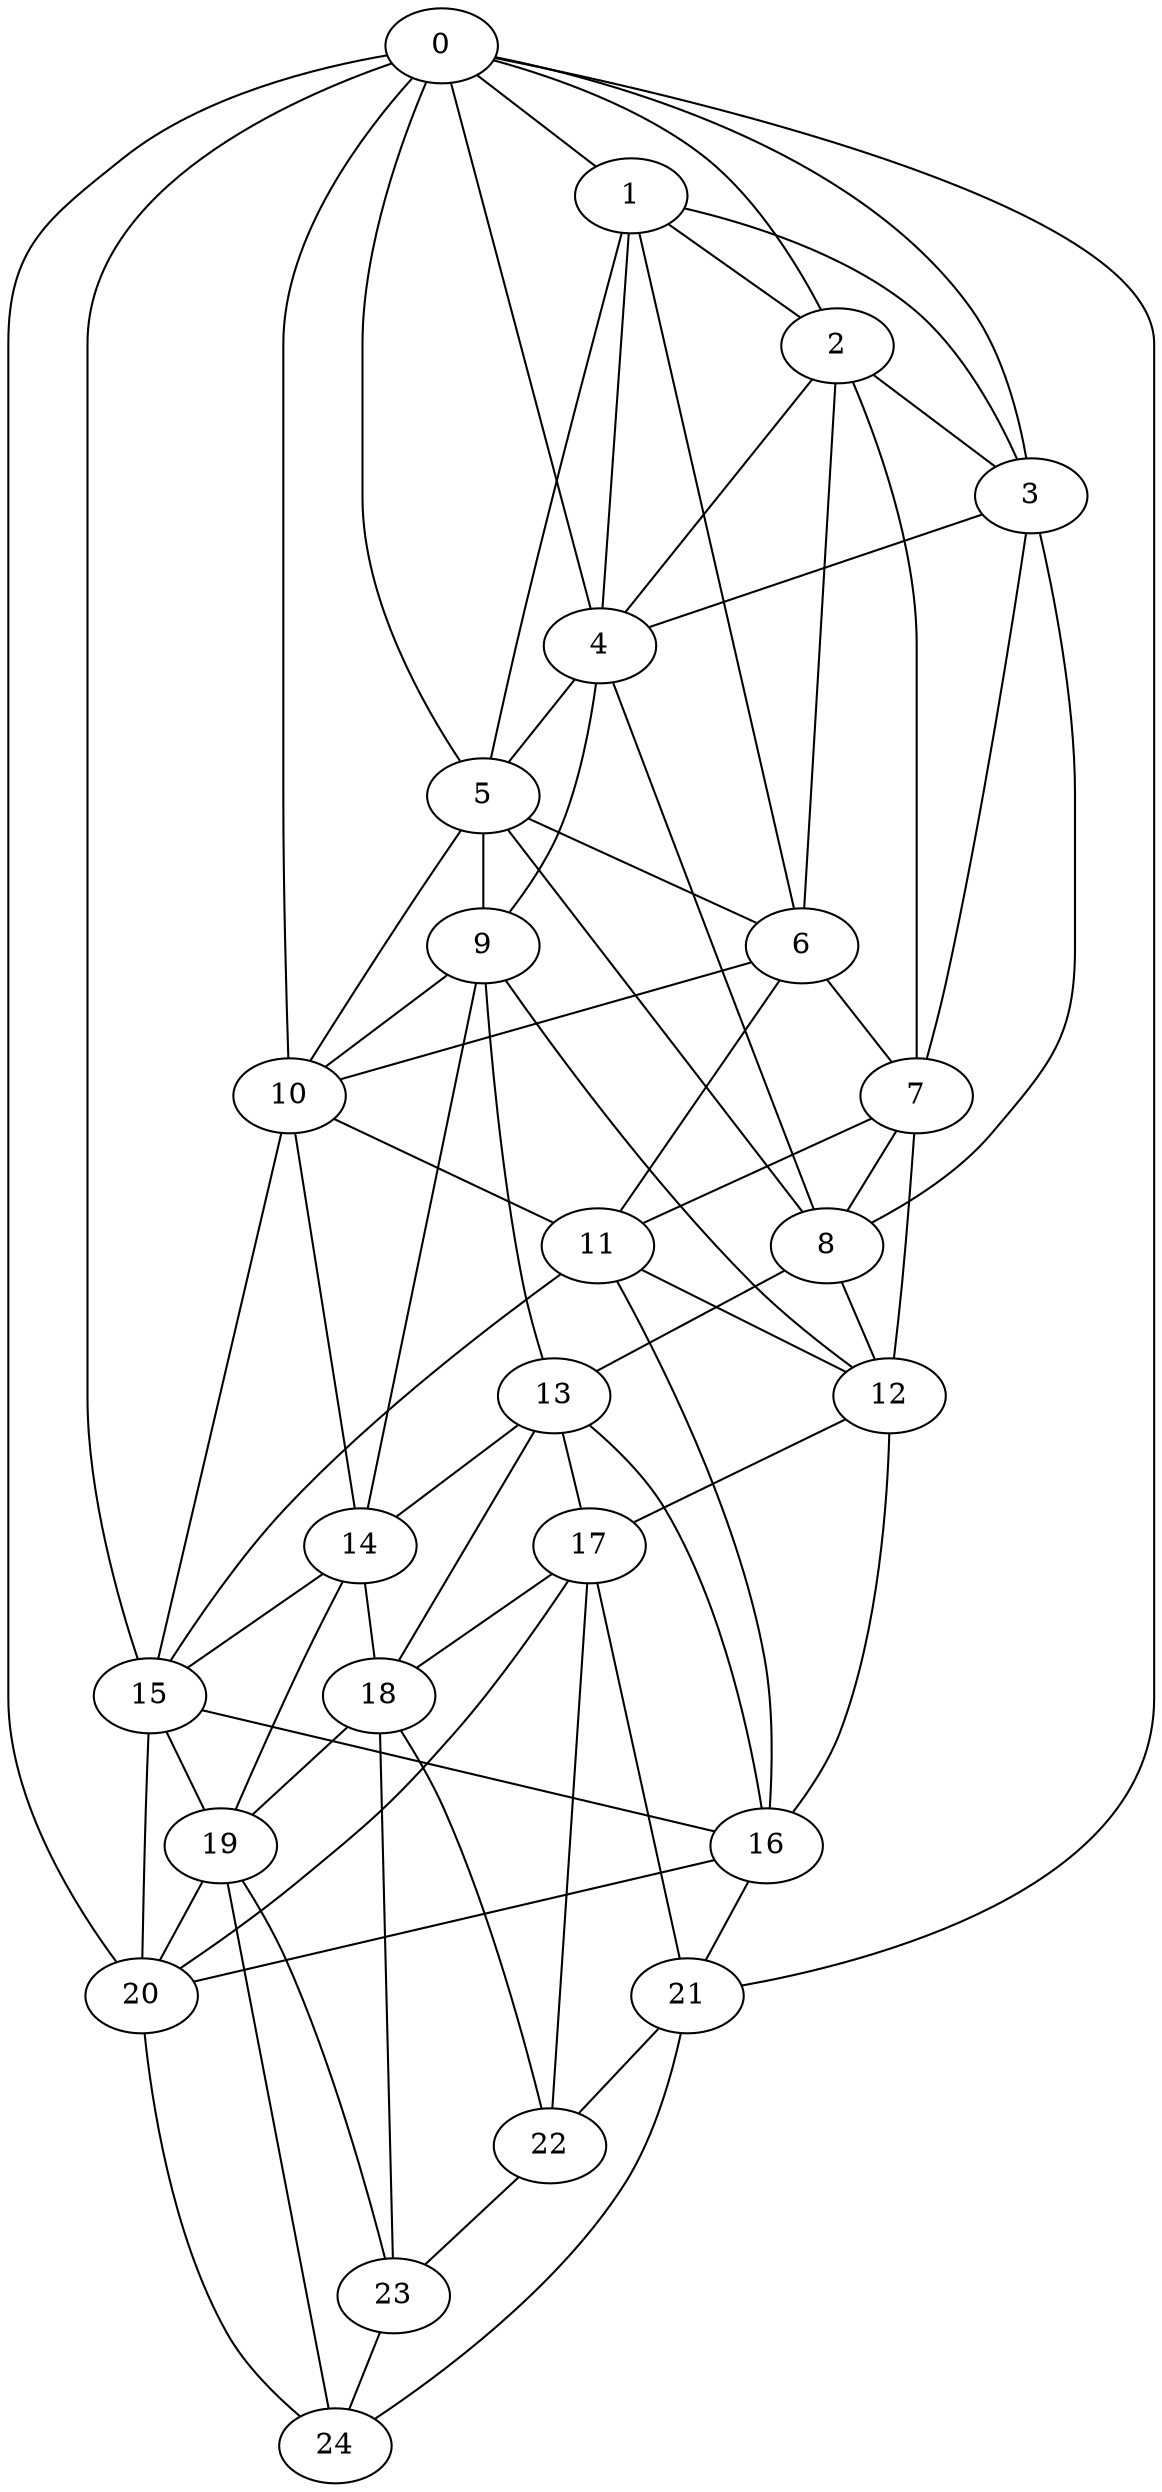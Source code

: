 graph G {
   8 -- 13
   8 -- 12
   0 -- 1
   0 -- 10
   0 -- 2
   0 -- 3
   0 -- 20
   0 -- 4
   0 -- 21
   0 -- 5
   0 -- 15
   1 -- 2
   1 -- 3
   1 -- 4
   1 -- 5
   1 -- 6
   2 -- 3
   2 -- 4
   2 -- 6
   2 -- 7
   3 -- 8
   3 -- 4
   3 -- 7
   4 -- 8
   4 -- 9
   4 -- 5
   5 -- 8
   5 -- 6
   5 -- 9
   5 -- 10
   6 -- 7
   6 -- 10
   6 -- 11
   7 -- 8
   7 -- 11
   7 -- 12
   9 -- 10
   9 -- 13
   9 -- 12
   9 -- 14
   10 -- 11
   10 -- 14
   10 -- 15
   11 -- 12
   11 -- 15
   11 -- 16
   12 -- 17
   12 -- 16
   13 -- 14
   13 -- 17
   13 -- 16
   13 -- 18
   14 -- 15
   14 -- 18
   14 -- 19
   15 -- 16
   15 -- 19
   15 -- 20
   16 -- 21
   16 -- 20
   17 -- 18
   17 -- 21
   17 -- 20
   17 -- 22
   18 -- 19
   18 -- 22
   18 -- 23
   19 -- 20
   19 -- 23
   19 -- 24
   20 -- 24
   21 -- 24
   21 -- 22
   22 -- 23
   23 -- 24
}
